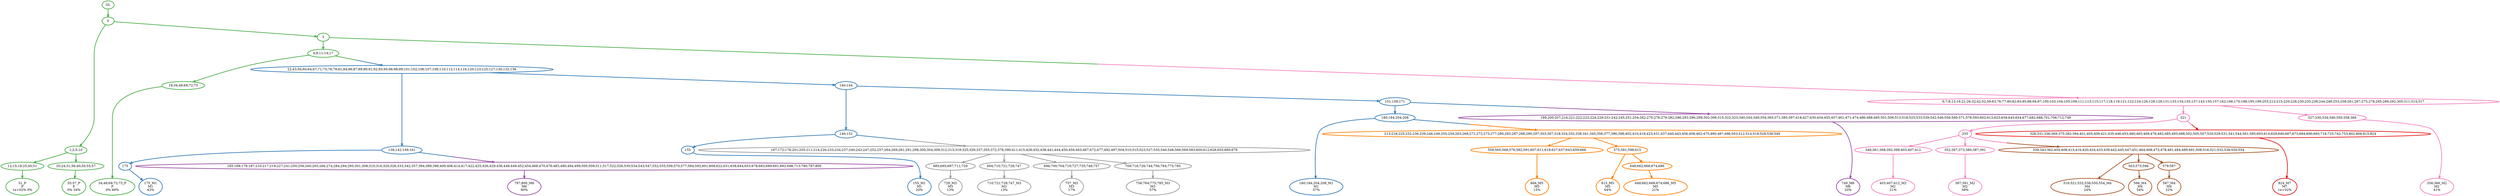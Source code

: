 digraph T {
	{
		rank=same
		54 [penwidth=3,colorscheme=set19,color=3,label="51_P\nP\n1e+02% 0%"]
		52 [penwidth=3,colorscheme=set19,color=3,label="55;57_P\nP\n0% 34%"]
		48 [penwidth=3,colorscheme=set19,color=3,label="34;48;69;72;73_P\nP\n0% 66%"]
		45 [penwidth=3,colorscheme=set19,color=2,label="175_M1\nM1\n43%"]
		41 [penwidth=3,colorscheme=set19,color=2,label="155_M1\nM1\n20%"]
		38 [penwidth=3,colorscheme=set19,color=2,label="180;184;204;208_M1\nM1\n37%"]
		34 [penwidth=3,colorscheme=set19,color=8,label="403;407;412_M2\nM2\n21%"]
		32 [penwidth=3,colorscheme=set19,color=8,label="387;391_M2\nM2\n38%"]
		30 [penwidth=3,colorscheme=set19,color=8,label="358;366_M2\nM2\n41%"]
		28 [penwidth=3,colorscheme=set19,color=9,label="729_M3\nM3\n13%"]
		26 [penwidth=3,colorscheme=set19,color=9,label="710;721;728;747_M3\nM3\n13%"]
		24 [penwidth=3,colorscheme=set19,color=9,label="757_M3\nM3\n17%"]
		22 [penwidth=3,colorscheme=set19,color=9,label="756;764;775;785_M3\nM3\n57%"]
		21 [penwidth=3,colorscheme=set19,color=7,label="516;521;532;538;550;554_M4\nM4\n24%"]
		19 [penwidth=3,colorscheme=set19,color=7,label="596_M4\nM4\n54%"]
		17 [penwidth=3,colorscheme=set19,color=7,label="587_M4\nM4\n22%"]
		15 [penwidth=3,colorscheme=set19,color=5,label="666_M5\nM5\n15%"]
		13 [penwidth=3,colorscheme=set19,color=5,label="615_M5\nM5\n64%"]
		11 [penwidth=3,colorscheme=set19,color=5,label="648;662;668;674;686_M5\nM5\n21%"]
		10 [penwidth=3,colorscheme=set19,color=4,label="787;800_M6\nM6\n80%"]
		9 [penwidth=3,colorscheme=set19,color=4,label="749_M6\nM6\n20%"]
		8 [penwidth=3,colorscheme=set19,color=1,label="824_M7\nM7\n1e+02%"]
	}
	58 [penwidth=3,colorscheme=set19,color=3,label="GL"]
	57 [penwidth=3,colorscheme=set19,color=3,label="0"]
	56 [penwidth=3,colorscheme=set19,color=3,label="1;2;5;10"]
	55 [penwidth=3,colorscheme=set19,color=3,label="12;15;18;25;45;51"]
	53 [penwidth=3,colorscheme=set19,color=3,label="20;24;31;36;40;50;55;57"]
	51 [penwidth=3,colorscheme=set19,color=3,label="3"]
	50 [penwidth=3,colorscheme=set19,color=3,label="4;9;11;14;17"]
	49 [penwidth=3,colorscheme=set19,color=3,label="19;34;48;69;72;73"]
	47 [penwidth=3,colorscheme=set19,color=2,label="138;142;149;161"]
	46 [penwidth=3,colorscheme=set19,color=2,label="175"]
	44 [penwidth=3,colorscheme=set19,color=2,label="140;144"]
	43 [penwidth=3,colorscheme=set19,color=2,label="146;152"]
	42 [penwidth=3,colorscheme=set19,color=2,label="155"]
	40 [penwidth=3,colorscheme=set19,color=2,label="151;158;171"]
	39 [penwidth=3,colorscheme=set19,color=2,label="180;184;204;208"]
	37 [penwidth=3,colorscheme=set19,color=8,label="321"]
	36 [penwidth=3,colorscheme=set19,color=8,label="335"]
	35 [penwidth=3,colorscheme=set19,color=8,label="348;361;368;392;399;403;407;412"]
	33 [penwidth=3,colorscheme=set19,color=8,label="352;367;373;380;387;391"]
	31 [penwidth=3,colorscheme=set19,color=8,label="327;330;334;346;350;358;366"]
	29 [penwidth=3,colorscheme=set19,color=9,label="685;695;697;711;729"]
	27 [penwidth=3,colorscheme=set19,color=9,label="694;710;721;728;747"]
	25 [penwidth=3,colorscheme=set19,color=9,label="696;700;704;719;727;735;746;757"]
	23 [penwidth=3,colorscheme=set19,color=9,label="709;718;726;744;756;764;775;785"]
	20 [penwidth=3,colorscheme=set19,color=7,label="563;573;596"]
	18 [penwidth=3,colorscheme=set19,color=7,label="579;587"]
	16 [penwidth=3,colorscheme=set19,color=5,label="558;565;568;576;582;591;607;611;618;627;637;643;659;666"]
	14 [penwidth=3,colorscheme=set19,color=5,label="575;581;598;615"]
	12 [penwidth=3,colorscheme=set19,color=5,label="648;662;668;674;686"]
	7 [penwidth=3,colorscheme=set19,color=1,label="328;331;336;369;375;382;394;401;405;409;421;435;446;453;460;465;469;476;482;485;493;498;502;505;507;520;529;531;541;544;561;585;603;614;629;646;667;673;684;690;693;716;725;742;753;802;806;815;824"]
	6 [penwidth=3,colorscheme=set19,color=7,label="339;343;362;404;408;413;416;420;424;433;439;442;445;447;451;464;468;473;478;481;484;489;491;508;516;521;532;538;550;554"]
	5 [penwidth=3,colorscheme=set19,color=4,label="165;169;179;187;210;217;219;227;241;250;256;260;265;266;274;284;294;295;301;308;310;316;320;326;333;342;357;384;389;396;400;406;414;417;422;425;426;429;436;448;449;452;454;466;470;479;483;490;494;499;500;509;511;517;522;526;530;534;543;547;552;555;559;570;577;584;592;601;608;622;631;638;644;653;678;683;689;691;692;698;713;780;787;800"]
	4 [penwidth=3,colorscheme=set19,color=4,label="189;200;207;216;221;222;223;224;229;231;242;245;251;254;262;270;276;279;282;286;293;296;299;302;306;315;322;323;340;344;349;354;365;371;385;397;418;427;430;434;455;457;461;471;474;486;488;495;501;506;513;518;525;533;539;542;546;556;560;571;578;593;602;613;623;639;645;654;677;682;688;701;706;712;749"]
	3 [penwidth=3,colorscheme=set19,color=9,label="167;172;176;201;205;211;214;226;233;234;237;240;243;247;252;257;264;269;281;291;298;300;304;309;312;313;319;325;329;337;355;372;378;390;411;415;428;432;438;441;444;450;459;463;467;472;477;492;497;504;510;515;523;527;535;540;548;566;569;583;600;612;628;655;660;679"]
	2 [penwidth=3,colorscheme=set19,color=5,label="213;218;225;232;236;239;246;249;255;259;263;268;271;272;273;277;280;283;287;288;290;297;303;307;318;324;332;338;341;345;356;377;386;398;402;410;419;423;431;437;440;443;456;458;462;475;480;487;496;503;512;514;519;528;536;549"]
	1 [penwidth=3,colorscheme=set19,color=8,label="6;7;8;13;16;21;26;32;42;52;59;63;76;77;80;82;83;85;88;94;97;100;103;104;105;109;111;113;115;117;118;119;121;122;124;126;128;129;131;133;134;135;137;143;150;157;162;166;170;188;195;199;203;212;215;220;228;230;235;238;244;248;253;258;261;267;275;278;285;289;292;305;311;314;317"]
	0 [penwidth=3,colorscheme=set19,color=2,label="22;43;56;60;64;67;71;75;78;79;81;84;86;87;89;90;91;92;93;95;96;98;99;101;102;106;107;108;110;112;114;116;120;123;125;127;130;132;136"]
	58 -> 57 [penwidth=3,colorscheme=set19,color=3]
	57 -> 56 [penwidth=3,colorscheme=set19,color=3]
	57 -> 51 [penwidth=3,colorscheme=set19,color=3]
	56 -> 53 [penwidth=3,colorscheme=set19,color=3]
	56 -> 55 [penwidth=3,colorscheme=set19,color=3]
	55 -> 54 [penwidth=3,colorscheme=set19,color=3]
	53 -> 52 [penwidth=3,colorscheme=set19,color=3]
	51 -> 50 [penwidth=3,colorscheme=set19,color=3]
	51 -> 1 [penwidth=3,colorscheme=set19,color="3;0.5:8"]
	50 -> 49 [penwidth=3,colorscheme=set19,color=3]
	50 -> 0 [penwidth=3,colorscheme=set19,color="3;0.5:2"]
	49 -> 48 [penwidth=3,colorscheme=set19,color=3]
	47 -> 46 [penwidth=3,colorscheme=set19,color=2]
	47 -> 5 [penwidth=3,colorscheme=set19,color="2;0.5:4"]
	46 -> 45 [penwidth=3,colorscheme=set19,color=2]
	44 -> 43 [penwidth=3,colorscheme=set19,color=2]
	44 -> 40 [penwidth=3,colorscheme=set19,color=2]
	43 -> 42 [penwidth=3,colorscheme=set19,color=2]
	43 -> 3 [penwidth=3,colorscheme=set19,color="2;0.5:9"]
	42 -> 41 [penwidth=3,colorscheme=set19,color=2]
	40 -> 39 [penwidth=3,colorscheme=set19,color=2]
	40 -> 4 [penwidth=3,colorscheme=set19,color="2;0.5:4"]
	39 -> 38 [penwidth=3,colorscheme=set19,color=2]
	39 -> 2 [penwidth=3,colorscheme=set19,color="2;0.5:5"]
	37 -> 36 [penwidth=3,colorscheme=set19,color=8]
	37 -> 7 [penwidth=3,colorscheme=set19,color="8;0.5:1"]
	36 -> 33 [penwidth=3,colorscheme=set19,color=8]
	36 -> 35 [penwidth=3,colorscheme=set19,color=8]
	36 -> 6 [penwidth=3,colorscheme=set19,color="8;0.5:7"]
	35 -> 34 [penwidth=3,colorscheme=set19,color=8]
	33 -> 32 [penwidth=3,colorscheme=set19,color=8]
	31 -> 30 [penwidth=3,colorscheme=set19,color=8]
	29 -> 28 [penwidth=3,colorscheme=set19,color=9]
	27 -> 26 [penwidth=3,colorscheme=set19,color=9]
	25 -> 24 [penwidth=3,colorscheme=set19,color=9]
	23 -> 22 [penwidth=3,colorscheme=set19,color=9]
	20 -> 19 [penwidth=3,colorscheme=set19,color=7]
	18 -> 17 [penwidth=3,colorscheme=set19,color=7]
	16 -> 15 [penwidth=3,colorscheme=set19,color=5]
	14 -> 13 [penwidth=3,colorscheme=set19,color=5]
	14 -> 12 [penwidth=3,colorscheme=set19,color=5]
	12 -> 11 [penwidth=3,colorscheme=set19,color=5]
	7 -> 8 [penwidth=3,colorscheme=set19,color=1]
	6 -> 21 [penwidth=3,colorscheme=set19,color=7]
	6 -> 20 [penwidth=3,colorscheme=set19,color=7]
	6 -> 18 [penwidth=3,colorscheme=set19,color=7]
	5 -> 10 [penwidth=3,colorscheme=set19,color=4]
	4 -> 9 [penwidth=3,colorscheme=set19,color=4]
	3 -> 29 [penwidth=3,colorscheme=set19,color=9]
	3 -> 27 [penwidth=3,colorscheme=set19,color=9]
	3 -> 25 [penwidth=3,colorscheme=set19,color=9]
	3 -> 23 [penwidth=3,colorscheme=set19,color=9]
	2 -> 16 [penwidth=3,colorscheme=set19,color=5]
	2 -> 14 [penwidth=3,colorscheme=set19,color=5]
	1 -> 37 [penwidth=3,colorscheme=set19,color=8]
	1 -> 31 [penwidth=3,colorscheme=set19,color=8]
	0 -> 47 [penwidth=3,colorscheme=set19,color=2]
	0 -> 44 [penwidth=3,colorscheme=set19,color=2]
}
